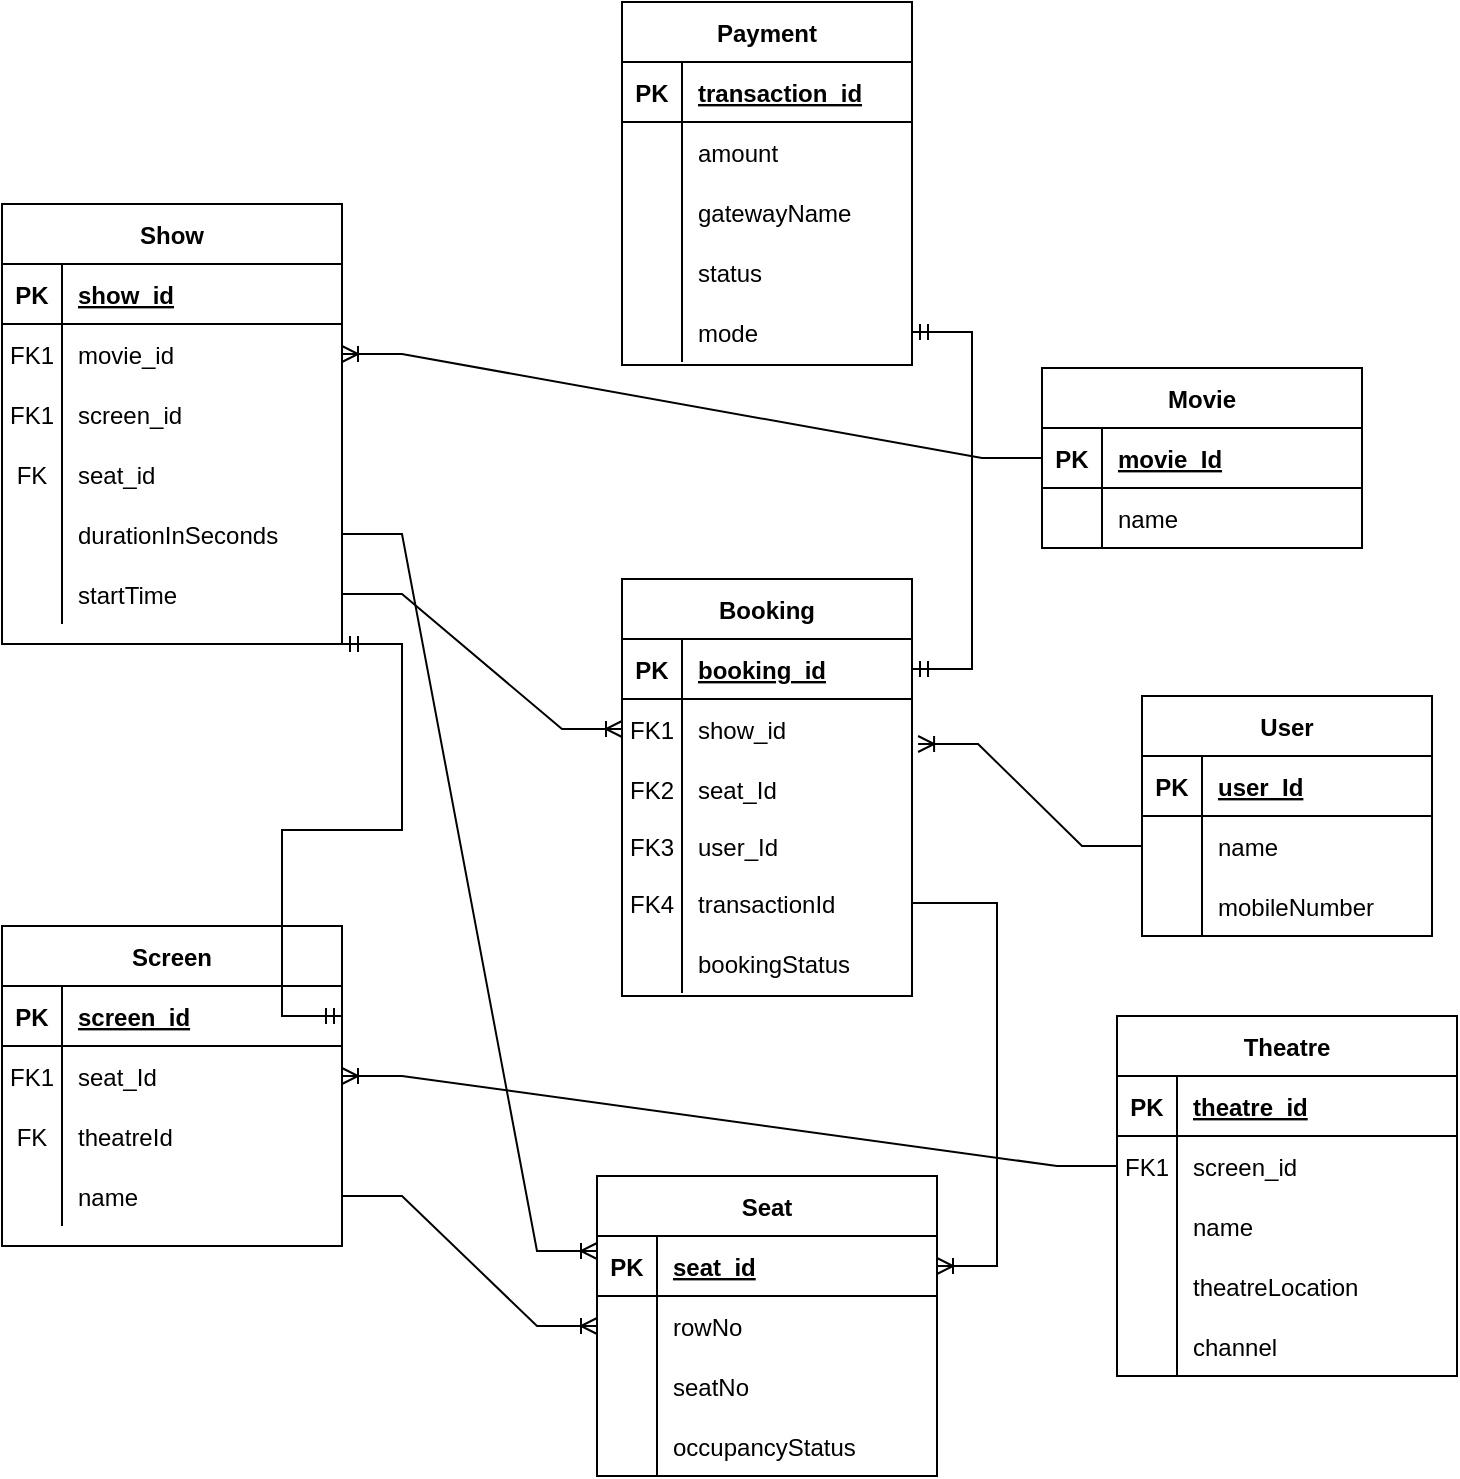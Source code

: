 <mxfile version="20.2.8" type="device"><diagram id="R2lEEEUBdFMjLlhIrx00" name="Page-1"><mxGraphModel dx="1718" dy="1550" grid="1" gridSize="10" guides="1" tooltips="1" connect="1" arrows="1" fold="1" page="1" pageScale="1" pageWidth="850" pageHeight="1100" math="0" shadow="0" extFonts="Permanent Marker^https://fonts.googleapis.com/css?family=Permanent+Marker"><root><mxCell id="0"/><mxCell id="1" parent="0"/><mxCell id="C-vyLk0tnHw3VtMMgP7b-2" value="Movie" style="shape=table;startSize=30;container=1;collapsible=1;childLayout=tableLayout;fixedRows=1;rowLines=0;fontStyle=1;align=center;resizeLast=1;" parent="1" vertex="1"><mxGeometry x="360" y="46" width="160" height="90" as="geometry"/></mxCell><mxCell id="C-vyLk0tnHw3VtMMgP7b-3" value="" style="shape=partialRectangle;collapsible=0;dropTarget=0;pointerEvents=0;fillColor=none;points=[[0,0.5],[1,0.5]];portConstraint=eastwest;top=0;left=0;right=0;bottom=1;" parent="C-vyLk0tnHw3VtMMgP7b-2" vertex="1"><mxGeometry y="30" width="160" height="30" as="geometry"/></mxCell><mxCell id="C-vyLk0tnHw3VtMMgP7b-4" value="PK" style="shape=partialRectangle;overflow=hidden;connectable=0;fillColor=none;top=0;left=0;bottom=0;right=0;fontStyle=1;" parent="C-vyLk0tnHw3VtMMgP7b-3" vertex="1"><mxGeometry width="30" height="30" as="geometry"><mxRectangle width="30" height="30" as="alternateBounds"/></mxGeometry></mxCell><mxCell id="C-vyLk0tnHw3VtMMgP7b-5" value="movie_Id" style="shape=partialRectangle;overflow=hidden;connectable=0;fillColor=none;top=0;left=0;bottom=0;right=0;align=left;spacingLeft=6;fontStyle=5;" parent="C-vyLk0tnHw3VtMMgP7b-3" vertex="1"><mxGeometry x="30" width="130" height="30" as="geometry"><mxRectangle width="130" height="30" as="alternateBounds"/></mxGeometry></mxCell><mxCell id="C-vyLk0tnHw3VtMMgP7b-6" value="" style="shape=partialRectangle;collapsible=0;dropTarget=0;pointerEvents=0;fillColor=none;points=[[0,0.5],[1,0.5]];portConstraint=eastwest;top=0;left=0;right=0;bottom=0;" parent="C-vyLk0tnHw3VtMMgP7b-2" vertex="1"><mxGeometry y="60" width="160" height="30" as="geometry"/></mxCell><mxCell id="C-vyLk0tnHw3VtMMgP7b-7" value="" style="shape=partialRectangle;overflow=hidden;connectable=0;fillColor=none;top=0;left=0;bottom=0;right=0;" parent="C-vyLk0tnHw3VtMMgP7b-6" vertex="1"><mxGeometry width="30" height="30" as="geometry"><mxRectangle width="30" height="30" as="alternateBounds"/></mxGeometry></mxCell><mxCell id="C-vyLk0tnHw3VtMMgP7b-8" value="name" style="shape=partialRectangle;overflow=hidden;connectable=0;fillColor=none;top=0;left=0;bottom=0;right=0;align=left;spacingLeft=6;" parent="C-vyLk0tnHw3VtMMgP7b-6" vertex="1"><mxGeometry x="30" width="130" height="30" as="geometry"><mxRectangle width="130" height="30" as="alternateBounds"/></mxGeometry></mxCell><mxCell id="C-vyLk0tnHw3VtMMgP7b-23" value="Booking" style="shape=table;startSize=30;container=1;collapsible=1;childLayout=tableLayout;fixedRows=1;rowLines=0;fontStyle=1;align=center;resizeLast=1;" parent="1" vertex="1"><mxGeometry x="150" y="151.5" width="145" height="208.5" as="geometry"/></mxCell><mxCell id="C-vyLk0tnHw3VtMMgP7b-24" value="" style="shape=partialRectangle;collapsible=0;dropTarget=0;pointerEvents=0;fillColor=none;points=[[0,0.5],[1,0.5]];portConstraint=eastwest;top=0;left=0;right=0;bottom=1;" parent="C-vyLk0tnHw3VtMMgP7b-23" vertex="1"><mxGeometry y="30" width="145" height="30" as="geometry"/></mxCell><mxCell id="C-vyLk0tnHw3VtMMgP7b-25" value="PK" style="shape=partialRectangle;overflow=hidden;connectable=0;fillColor=none;top=0;left=0;bottom=0;right=0;fontStyle=1;" parent="C-vyLk0tnHw3VtMMgP7b-24" vertex="1"><mxGeometry width="30" height="30" as="geometry"><mxRectangle width="30" height="30" as="alternateBounds"/></mxGeometry></mxCell><mxCell id="C-vyLk0tnHw3VtMMgP7b-26" value="booking_id" style="shape=partialRectangle;overflow=hidden;connectable=0;fillColor=none;top=0;left=0;bottom=0;right=0;align=left;spacingLeft=6;fontStyle=5;" parent="C-vyLk0tnHw3VtMMgP7b-24" vertex="1"><mxGeometry x="30" width="115" height="30" as="geometry"><mxRectangle width="115" height="30" as="alternateBounds"/></mxGeometry></mxCell><mxCell id="C-vyLk0tnHw3VtMMgP7b-27" value="" style="shape=partialRectangle;collapsible=0;dropTarget=0;pointerEvents=0;fillColor=none;points=[[0,0.5],[1,0.5]];portConstraint=eastwest;top=0;left=0;right=0;bottom=0;" parent="C-vyLk0tnHw3VtMMgP7b-23" vertex="1"><mxGeometry y="60" width="145" height="30" as="geometry"/></mxCell><mxCell id="C-vyLk0tnHw3VtMMgP7b-28" value="FK1" style="shape=partialRectangle;overflow=hidden;connectable=0;fillColor=none;top=0;left=0;bottom=0;right=0;" parent="C-vyLk0tnHw3VtMMgP7b-27" vertex="1"><mxGeometry width="30" height="30" as="geometry"><mxRectangle width="30" height="30" as="alternateBounds"/></mxGeometry></mxCell><mxCell id="C-vyLk0tnHw3VtMMgP7b-29" value="show_id" style="shape=partialRectangle;overflow=hidden;connectable=0;fillColor=none;top=0;left=0;bottom=0;right=0;align=left;spacingLeft=6;" parent="C-vyLk0tnHw3VtMMgP7b-27" vertex="1"><mxGeometry x="30" width="115" height="30" as="geometry"><mxRectangle width="115" height="30" as="alternateBounds"/></mxGeometry></mxCell><mxCell id="9-k3n4Hd9FjcRKkicHG3-90" value="" style="shape=tableRow;horizontal=0;startSize=0;swimlaneHead=0;swimlaneBody=0;fillColor=none;collapsible=0;dropTarget=0;points=[[0,0.5],[1,0.5]];portConstraint=eastwest;top=0;left=0;right=0;bottom=0;" vertex="1" parent="C-vyLk0tnHw3VtMMgP7b-23"><mxGeometry y="90" width="145" height="30" as="geometry"/></mxCell><mxCell id="9-k3n4Hd9FjcRKkicHG3-91" value="FK2" style="shape=partialRectangle;connectable=0;fillColor=none;top=0;left=0;bottom=0;right=0;fontStyle=0;overflow=hidden;" vertex="1" parent="9-k3n4Hd9FjcRKkicHG3-90"><mxGeometry width="30" height="30" as="geometry"><mxRectangle width="30" height="30" as="alternateBounds"/></mxGeometry></mxCell><mxCell id="9-k3n4Hd9FjcRKkicHG3-92" value="seat_Id" style="shape=partialRectangle;connectable=0;fillColor=none;top=0;left=0;bottom=0;right=0;align=left;spacingLeft=6;fontStyle=0;overflow=hidden;" vertex="1" parent="9-k3n4Hd9FjcRKkicHG3-90"><mxGeometry x="30" width="115" height="30" as="geometry"><mxRectangle width="115" height="30" as="alternateBounds"/></mxGeometry></mxCell><mxCell id="9-k3n4Hd9FjcRKkicHG3-86" value="" style="shape=tableRow;horizontal=0;startSize=0;swimlaneHead=0;swimlaneBody=0;fillColor=none;collapsible=0;dropTarget=0;points=[[0,0.5],[1,0.5]];portConstraint=eastwest;top=0;left=0;right=0;bottom=0;" vertex="1" parent="C-vyLk0tnHw3VtMMgP7b-23"><mxGeometry y="120" width="145" height="27" as="geometry"/></mxCell><mxCell id="9-k3n4Hd9FjcRKkicHG3-87" value="FK3" style="shape=partialRectangle;connectable=0;fillColor=none;top=0;left=0;bottom=0;right=0;fontStyle=0;overflow=hidden;" vertex="1" parent="9-k3n4Hd9FjcRKkicHG3-86"><mxGeometry width="30" height="27" as="geometry"><mxRectangle width="30" height="27" as="alternateBounds"/></mxGeometry></mxCell><mxCell id="9-k3n4Hd9FjcRKkicHG3-88" value="user_Id" style="shape=partialRectangle;connectable=0;fillColor=none;top=0;left=0;bottom=0;right=0;align=left;spacingLeft=6;fontStyle=0;overflow=hidden;" vertex="1" parent="9-k3n4Hd9FjcRKkicHG3-86"><mxGeometry x="30" width="115" height="27" as="geometry"><mxRectangle width="115" height="27" as="alternateBounds"/></mxGeometry></mxCell><mxCell id="9-k3n4Hd9FjcRKkicHG3-96" value="" style="shape=tableRow;horizontal=0;startSize=0;swimlaneHead=0;swimlaneBody=0;fillColor=none;collapsible=0;dropTarget=0;points=[[0,0.5],[1,0.5]];portConstraint=eastwest;top=0;left=0;right=0;bottom=0;" vertex="1" parent="C-vyLk0tnHw3VtMMgP7b-23"><mxGeometry y="147" width="145" height="30" as="geometry"/></mxCell><mxCell id="9-k3n4Hd9FjcRKkicHG3-97" value="FK4" style="shape=partialRectangle;connectable=0;fillColor=none;top=0;left=0;bottom=0;right=0;fontStyle=0;overflow=hidden;" vertex="1" parent="9-k3n4Hd9FjcRKkicHG3-96"><mxGeometry width="30" height="30" as="geometry"><mxRectangle width="30" height="30" as="alternateBounds"/></mxGeometry></mxCell><mxCell id="9-k3n4Hd9FjcRKkicHG3-98" value="transactionId " style="shape=partialRectangle;connectable=0;fillColor=none;top=0;left=0;bottom=0;right=0;align=left;spacingLeft=6;fontStyle=0;overflow=hidden;" vertex="1" parent="9-k3n4Hd9FjcRKkicHG3-96"><mxGeometry x="30" width="115" height="30" as="geometry"><mxRectangle width="115" height="30" as="alternateBounds"/></mxGeometry></mxCell><mxCell id="9-k3n4Hd9FjcRKkicHG3-133" value="" style="shape=tableRow;horizontal=0;startSize=0;swimlaneHead=0;swimlaneBody=0;fillColor=none;collapsible=0;dropTarget=0;points=[[0,0.5],[1,0.5]];portConstraint=eastwest;top=0;left=0;right=0;bottom=0;" vertex="1" parent="C-vyLk0tnHw3VtMMgP7b-23"><mxGeometry y="177" width="145" height="30" as="geometry"/></mxCell><mxCell id="9-k3n4Hd9FjcRKkicHG3-134" value="" style="shape=partialRectangle;connectable=0;fillColor=none;top=0;left=0;bottom=0;right=0;editable=1;overflow=hidden;" vertex="1" parent="9-k3n4Hd9FjcRKkicHG3-133"><mxGeometry width="30" height="30" as="geometry"><mxRectangle width="30" height="30" as="alternateBounds"/></mxGeometry></mxCell><mxCell id="9-k3n4Hd9FjcRKkicHG3-135" value="bookingStatus" style="shape=partialRectangle;connectable=0;fillColor=none;top=0;left=0;bottom=0;right=0;align=left;spacingLeft=6;overflow=hidden;" vertex="1" parent="9-k3n4Hd9FjcRKkicHG3-133"><mxGeometry x="30" width="115" height="30" as="geometry"><mxRectangle width="115" height="30" as="alternateBounds"/></mxGeometry></mxCell><mxCell id="9-k3n4Hd9FjcRKkicHG3-12" value="Screen" style="shape=table;startSize=30;container=1;collapsible=1;childLayout=tableLayout;fixedRows=1;rowLines=0;fontStyle=1;align=center;resizeLast=1;" vertex="1" parent="1"><mxGeometry x="-160" y="325" width="170" height="160" as="geometry"/></mxCell><mxCell id="9-k3n4Hd9FjcRKkicHG3-13" value="" style="shape=partialRectangle;collapsible=0;dropTarget=0;pointerEvents=0;fillColor=none;points=[[0,0.5],[1,0.5]];portConstraint=eastwest;top=0;left=0;right=0;bottom=1;" vertex="1" parent="9-k3n4Hd9FjcRKkicHG3-12"><mxGeometry y="30" width="170" height="30" as="geometry"/></mxCell><mxCell id="9-k3n4Hd9FjcRKkicHG3-14" value="PK" style="shape=partialRectangle;overflow=hidden;connectable=0;fillColor=none;top=0;left=0;bottom=0;right=0;fontStyle=1;" vertex="1" parent="9-k3n4Hd9FjcRKkicHG3-13"><mxGeometry width="30" height="30" as="geometry"><mxRectangle width="30" height="30" as="alternateBounds"/></mxGeometry></mxCell><mxCell id="9-k3n4Hd9FjcRKkicHG3-15" value="screen_id" style="shape=partialRectangle;overflow=hidden;connectable=0;fillColor=none;top=0;left=0;bottom=0;right=0;align=left;spacingLeft=6;fontStyle=5;" vertex="1" parent="9-k3n4Hd9FjcRKkicHG3-13"><mxGeometry x="30" width="140" height="30" as="geometry"><mxRectangle width="140" height="30" as="alternateBounds"/></mxGeometry></mxCell><mxCell id="9-k3n4Hd9FjcRKkicHG3-16" value="" style="shape=partialRectangle;collapsible=0;dropTarget=0;pointerEvents=0;fillColor=none;points=[[0,0.5],[1,0.5]];portConstraint=eastwest;top=0;left=0;right=0;bottom=0;" vertex="1" parent="9-k3n4Hd9FjcRKkicHG3-12"><mxGeometry y="60" width="170" height="30" as="geometry"/></mxCell><mxCell id="9-k3n4Hd9FjcRKkicHG3-17" value="FK1" style="shape=partialRectangle;overflow=hidden;connectable=0;fillColor=none;top=0;left=0;bottom=0;right=0;" vertex="1" parent="9-k3n4Hd9FjcRKkicHG3-16"><mxGeometry width="30" height="30" as="geometry"><mxRectangle width="30" height="30" as="alternateBounds"/></mxGeometry></mxCell><mxCell id="9-k3n4Hd9FjcRKkicHG3-18" value="seat_Id" style="shape=partialRectangle;overflow=hidden;connectable=0;fillColor=none;top=0;left=0;bottom=0;right=0;align=left;spacingLeft=6;" vertex="1" parent="9-k3n4Hd9FjcRKkicHG3-16"><mxGeometry x="30" width="140" height="30" as="geometry"><mxRectangle width="140" height="30" as="alternateBounds"/></mxGeometry></mxCell><mxCell id="9-k3n4Hd9FjcRKkicHG3-166" value="" style="shape=tableRow;horizontal=0;startSize=0;swimlaneHead=0;swimlaneBody=0;fillColor=none;collapsible=0;dropTarget=0;points=[[0,0.5],[1,0.5]];portConstraint=eastwest;top=0;left=0;right=0;bottom=0;" vertex="1" parent="9-k3n4Hd9FjcRKkicHG3-12"><mxGeometry y="90" width="170" height="30" as="geometry"/></mxCell><mxCell id="9-k3n4Hd9FjcRKkicHG3-167" value="FK" style="shape=partialRectangle;connectable=0;fillColor=none;top=0;left=0;bottom=0;right=0;fontStyle=0;overflow=hidden;" vertex="1" parent="9-k3n4Hd9FjcRKkicHG3-166"><mxGeometry width="30" height="30" as="geometry"><mxRectangle width="30" height="30" as="alternateBounds"/></mxGeometry></mxCell><mxCell id="9-k3n4Hd9FjcRKkicHG3-168" value="theatreId" style="shape=partialRectangle;connectable=0;fillColor=none;top=0;left=0;bottom=0;right=0;align=left;spacingLeft=6;fontStyle=0;overflow=hidden;" vertex="1" parent="9-k3n4Hd9FjcRKkicHG3-166"><mxGeometry x="30" width="140" height="30" as="geometry"><mxRectangle width="140" height="30" as="alternateBounds"/></mxGeometry></mxCell><mxCell id="9-k3n4Hd9FjcRKkicHG3-19" value="" style="shape=partialRectangle;collapsible=0;dropTarget=0;pointerEvents=0;fillColor=none;points=[[0,0.5],[1,0.5]];portConstraint=eastwest;top=0;left=0;right=0;bottom=0;" vertex="1" parent="9-k3n4Hd9FjcRKkicHG3-12"><mxGeometry y="120" width="170" height="30" as="geometry"/></mxCell><mxCell id="9-k3n4Hd9FjcRKkicHG3-20" value="" style="shape=partialRectangle;overflow=hidden;connectable=0;fillColor=none;top=0;left=0;bottom=0;right=0;" vertex="1" parent="9-k3n4Hd9FjcRKkicHG3-19"><mxGeometry width="30" height="30" as="geometry"><mxRectangle width="30" height="30" as="alternateBounds"/></mxGeometry></mxCell><mxCell id="9-k3n4Hd9FjcRKkicHG3-21" value="name" style="shape=partialRectangle;overflow=hidden;connectable=0;fillColor=none;top=0;left=0;bottom=0;right=0;align=left;spacingLeft=6;" vertex="1" parent="9-k3n4Hd9FjcRKkicHG3-19"><mxGeometry x="30" width="140" height="30" as="geometry"><mxRectangle width="140" height="30" as="alternateBounds"/></mxGeometry></mxCell><mxCell id="9-k3n4Hd9FjcRKkicHG3-45" value="Show" style="shape=table;startSize=30;container=1;collapsible=1;childLayout=tableLayout;fixedRows=1;rowLines=0;fontStyle=1;align=center;resizeLast=1;" vertex="1" parent="1"><mxGeometry x="-160" y="-36" width="170" height="220" as="geometry"/></mxCell><mxCell id="9-k3n4Hd9FjcRKkicHG3-46" value="" style="shape=partialRectangle;collapsible=0;dropTarget=0;pointerEvents=0;fillColor=none;points=[[0,0.5],[1,0.5]];portConstraint=eastwest;top=0;left=0;right=0;bottom=1;" vertex="1" parent="9-k3n4Hd9FjcRKkicHG3-45"><mxGeometry y="30" width="170" height="30" as="geometry"/></mxCell><mxCell id="9-k3n4Hd9FjcRKkicHG3-47" value="PK" style="shape=partialRectangle;overflow=hidden;connectable=0;fillColor=none;top=0;left=0;bottom=0;right=0;fontStyle=1;" vertex="1" parent="9-k3n4Hd9FjcRKkicHG3-46"><mxGeometry width="30" height="30" as="geometry"><mxRectangle width="30" height="30" as="alternateBounds"/></mxGeometry></mxCell><mxCell id="9-k3n4Hd9FjcRKkicHG3-48" value="show_id" style="shape=partialRectangle;overflow=hidden;connectable=0;fillColor=none;top=0;left=0;bottom=0;right=0;align=left;spacingLeft=6;fontStyle=5;" vertex="1" parent="9-k3n4Hd9FjcRKkicHG3-46"><mxGeometry x="30" width="140" height="30" as="geometry"><mxRectangle width="140" height="30" as="alternateBounds"/></mxGeometry></mxCell><mxCell id="9-k3n4Hd9FjcRKkicHG3-57" value="" style="shape=partialRectangle;collapsible=0;dropTarget=0;pointerEvents=0;fillColor=none;points=[[0,0.5],[1,0.5]];portConstraint=eastwest;top=0;left=0;right=0;bottom=0;" vertex="1" parent="9-k3n4Hd9FjcRKkicHG3-45"><mxGeometry y="60" width="170" height="30" as="geometry"/></mxCell><mxCell id="9-k3n4Hd9FjcRKkicHG3-58" value="FK1" style="shape=partialRectangle;overflow=hidden;connectable=0;fillColor=none;top=0;left=0;bottom=0;right=0;" vertex="1" parent="9-k3n4Hd9FjcRKkicHG3-57"><mxGeometry width="30" height="30" as="geometry"><mxRectangle width="30" height="30" as="alternateBounds"/></mxGeometry></mxCell><mxCell id="9-k3n4Hd9FjcRKkicHG3-59" value="movie_id" style="shape=partialRectangle;overflow=hidden;connectable=0;fillColor=none;top=0;left=0;bottom=0;right=0;align=left;spacingLeft=6;" vertex="1" parent="9-k3n4Hd9FjcRKkicHG3-57"><mxGeometry x="30" width="140" height="30" as="geometry"><mxRectangle width="140" height="30" as="alternateBounds"/></mxGeometry></mxCell><mxCell id="9-k3n4Hd9FjcRKkicHG3-49" value="" style="shape=partialRectangle;collapsible=0;dropTarget=0;pointerEvents=0;fillColor=none;points=[[0,0.5],[1,0.5]];portConstraint=eastwest;top=0;left=0;right=0;bottom=0;" vertex="1" parent="9-k3n4Hd9FjcRKkicHG3-45"><mxGeometry y="90" width="170" height="30" as="geometry"/></mxCell><mxCell id="9-k3n4Hd9FjcRKkicHG3-50" value="FK1" style="shape=partialRectangle;overflow=hidden;connectable=0;fillColor=none;top=0;left=0;bottom=0;right=0;" vertex="1" parent="9-k3n4Hd9FjcRKkicHG3-49"><mxGeometry width="30" height="30" as="geometry"><mxRectangle width="30" height="30" as="alternateBounds"/></mxGeometry></mxCell><mxCell id="9-k3n4Hd9FjcRKkicHG3-51" value="screen_id" style="shape=partialRectangle;overflow=hidden;connectable=0;fillColor=none;top=0;left=0;bottom=0;right=0;align=left;spacingLeft=6;" vertex="1" parent="9-k3n4Hd9FjcRKkicHG3-49"><mxGeometry x="30" width="140" height="30" as="geometry"><mxRectangle width="140" height="30" as="alternateBounds"/></mxGeometry></mxCell><mxCell id="9-k3n4Hd9FjcRKkicHG3-105" value="" style="shape=tableRow;horizontal=0;startSize=0;swimlaneHead=0;swimlaneBody=0;fillColor=none;collapsible=0;dropTarget=0;points=[[0,0.5],[1,0.5]];portConstraint=eastwest;top=0;left=0;right=0;bottom=0;" vertex="1" parent="9-k3n4Hd9FjcRKkicHG3-45"><mxGeometry y="120" width="170" height="30" as="geometry"/></mxCell><mxCell id="9-k3n4Hd9FjcRKkicHG3-106" value="FK" style="shape=partialRectangle;connectable=0;fillColor=none;top=0;left=0;bottom=0;right=0;fontStyle=0;overflow=hidden;" vertex="1" parent="9-k3n4Hd9FjcRKkicHG3-105"><mxGeometry width="30" height="30" as="geometry"><mxRectangle width="30" height="30" as="alternateBounds"/></mxGeometry></mxCell><mxCell id="9-k3n4Hd9FjcRKkicHG3-107" value="seat_id" style="shape=partialRectangle;connectable=0;fillColor=none;top=0;left=0;bottom=0;right=0;align=left;spacingLeft=6;fontStyle=0;overflow=hidden;" vertex="1" parent="9-k3n4Hd9FjcRKkicHG3-105"><mxGeometry x="30" width="140" height="30" as="geometry"><mxRectangle width="140" height="30" as="alternateBounds"/></mxGeometry></mxCell><mxCell id="9-k3n4Hd9FjcRKkicHG3-108" value="" style="shape=tableRow;horizontal=0;startSize=0;swimlaneHead=0;swimlaneBody=0;fillColor=none;collapsible=0;dropTarget=0;points=[[0,0.5],[1,0.5]];portConstraint=eastwest;top=0;left=0;right=0;bottom=0;" vertex="1" parent="9-k3n4Hd9FjcRKkicHG3-45"><mxGeometry y="150" width="170" height="30" as="geometry"/></mxCell><mxCell id="9-k3n4Hd9FjcRKkicHG3-109" value="" style="shape=partialRectangle;connectable=0;fillColor=none;top=0;left=0;bottom=0;right=0;editable=1;overflow=hidden;" vertex="1" parent="9-k3n4Hd9FjcRKkicHG3-108"><mxGeometry width="30" height="30" as="geometry"><mxRectangle width="30" height="30" as="alternateBounds"/></mxGeometry></mxCell><mxCell id="9-k3n4Hd9FjcRKkicHG3-110" value="durationInSeconds" style="shape=partialRectangle;connectable=0;fillColor=none;top=0;left=0;bottom=0;right=0;align=left;spacingLeft=6;overflow=hidden;" vertex="1" parent="9-k3n4Hd9FjcRKkicHG3-108"><mxGeometry x="30" width="140" height="30" as="geometry"><mxRectangle width="140" height="30" as="alternateBounds"/></mxGeometry></mxCell><mxCell id="9-k3n4Hd9FjcRKkicHG3-52" value="" style="shape=partialRectangle;collapsible=0;dropTarget=0;pointerEvents=0;fillColor=none;points=[[0,0.5],[1,0.5]];portConstraint=eastwest;top=0;left=0;right=0;bottom=0;" vertex="1" parent="9-k3n4Hd9FjcRKkicHG3-45"><mxGeometry y="180" width="170" height="30" as="geometry"/></mxCell><mxCell id="9-k3n4Hd9FjcRKkicHG3-53" value="" style="shape=partialRectangle;overflow=hidden;connectable=0;fillColor=none;top=0;left=0;bottom=0;right=0;" vertex="1" parent="9-k3n4Hd9FjcRKkicHG3-52"><mxGeometry width="30" height="30" as="geometry"><mxRectangle width="30" height="30" as="alternateBounds"/></mxGeometry></mxCell><mxCell id="9-k3n4Hd9FjcRKkicHG3-54" value="startTime" style="shape=partialRectangle;overflow=hidden;connectable=0;fillColor=none;top=0;left=0;bottom=0;right=0;align=left;spacingLeft=6;" vertex="1" parent="9-k3n4Hd9FjcRKkicHG3-52"><mxGeometry x="30" width="140" height="30" as="geometry"><mxRectangle width="140" height="30" as="alternateBounds"/></mxGeometry></mxCell><mxCell id="9-k3n4Hd9FjcRKkicHG3-101" value="" style="edgeStyle=entityRelationEdgeStyle;fontSize=12;html=1;endArrow=ERoneToMany;rounded=0;entryX=0;entryY=0.5;entryDx=0;entryDy=0;exitX=1;exitY=0.5;exitDx=0;exitDy=0;" edge="1" parent="1" source="9-k3n4Hd9FjcRKkicHG3-52" target="C-vyLk0tnHw3VtMMgP7b-27"><mxGeometry width="100" height="100" relative="1" as="geometry"><mxPoint x="40" y="280" as="sourcePoint"/><mxPoint x="140" y="180" as="targetPoint"/></mxGeometry></mxCell><mxCell id="9-k3n4Hd9FjcRKkicHG3-102" value="" style="edgeStyle=entityRelationEdgeStyle;fontSize=12;html=1;endArrow=ERoneToMany;rounded=0;entryX=1;entryY=0.5;entryDx=0;entryDy=0;exitX=0;exitY=0.5;exitDx=0;exitDy=0;" edge="1" parent="1" source="C-vyLk0tnHw3VtMMgP7b-3" target="9-k3n4Hd9FjcRKkicHG3-57"><mxGeometry width="100" height="100" relative="1" as="geometry"><mxPoint x="260" y="70" as="sourcePoint"/><mxPoint x="140" y="80" as="targetPoint"/></mxGeometry></mxCell><mxCell id="9-k3n4Hd9FjcRKkicHG3-136" value="User" style="shape=table;startSize=30;container=1;collapsible=1;childLayout=tableLayout;fixedRows=1;rowLines=0;fontStyle=1;align=center;resizeLast=1;" vertex="1" parent="1"><mxGeometry x="410" y="210" width="145" height="120" as="geometry"/></mxCell><mxCell id="9-k3n4Hd9FjcRKkicHG3-137" value="" style="shape=partialRectangle;collapsible=0;dropTarget=0;pointerEvents=0;fillColor=none;points=[[0,0.5],[1,0.5]];portConstraint=eastwest;top=0;left=0;right=0;bottom=1;" vertex="1" parent="9-k3n4Hd9FjcRKkicHG3-136"><mxGeometry y="30" width="145" height="30" as="geometry"/></mxCell><mxCell id="9-k3n4Hd9FjcRKkicHG3-138" value="PK" style="shape=partialRectangle;overflow=hidden;connectable=0;fillColor=none;top=0;left=0;bottom=0;right=0;fontStyle=1;" vertex="1" parent="9-k3n4Hd9FjcRKkicHG3-137"><mxGeometry width="30" height="30" as="geometry"><mxRectangle width="30" height="30" as="alternateBounds"/></mxGeometry></mxCell><mxCell id="9-k3n4Hd9FjcRKkicHG3-139" value="user_Id" style="shape=partialRectangle;overflow=hidden;connectable=0;fillColor=none;top=0;left=0;bottom=0;right=0;align=left;spacingLeft=6;fontStyle=5;" vertex="1" parent="9-k3n4Hd9FjcRKkicHG3-137"><mxGeometry x="30" width="115" height="30" as="geometry"><mxRectangle width="115" height="30" as="alternateBounds"/></mxGeometry></mxCell><mxCell id="9-k3n4Hd9FjcRKkicHG3-152" value="" style="shape=tableRow;horizontal=0;startSize=0;swimlaneHead=0;swimlaneBody=0;fillColor=none;collapsible=0;dropTarget=0;points=[[0,0.5],[1,0.5]];portConstraint=eastwest;top=0;left=0;right=0;bottom=0;" vertex="1" parent="9-k3n4Hd9FjcRKkicHG3-136"><mxGeometry y="60" width="145" height="30" as="geometry"/></mxCell><mxCell id="9-k3n4Hd9FjcRKkicHG3-153" value="" style="shape=partialRectangle;connectable=0;fillColor=none;top=0;left=0;bottom=0;right=0;editable=1;overflow=hidden;" vertex="1" parent="9-k3n4Hd9FjcRKkicHG3-152"><mxGeometry width="30" height="30" as="geometry"><mxRectangle width="30" height="30" as="alternateBounds"/></mxGeometry></mxCell><mxCell id="9-k3n4Hd9FjcRKkicHG3-154" value="name" style="shape=partialRectangle;connectable=0;fillColor=none;top=0;left=0;bottom=0;right=0;align=left;spacingLeft=6;overflow=hidden;" vertex="1" parent="9-k3n4Hd9FjcRKkicHG3-152"><mxGeometry x="30" width="115" height="30" as="geometry"><mxRectangle width="115" height="30" as="alternateBounds"/></mxGeometry></mxCell><mxCell id="9-k3n4Hd9FjcRKkicHG3-157" value="" style="shape=tableRow;horizontal=0;startSize=0;swimlaneHead=0;swimlaneBody=0;fillColor=none;collapsible=0;dropTarget=0;points=[[0,0.5],[1,0.5]];portConstraint=eastwest;top=0;left=0;right=0;bottom=0;" vertex="1" parent="9-k3n4Hd9FjcRKkicHG3-136"><mxGeometry y="90" width="145" height="30" as="geometry"/></mxCell><mxCell id="9-k3n4Hd9FjcRKkicHG3-158" value="" style="shape=partialRectangle;connectable=0;fillColor=none;top=0;left=0;bottom=0;right=0;editable=1;overflow=hidden;" vertex="1" parent="9-k3n4Hd9FjcRKkicHG3-157"><mxGeometry width="30" height="30" as="geometry"><mxRectangle width="30" height="30" as="alternateBounds"/></mxGeometry></mxCell><mxCell id="9-k3n4Hd9FjcRKkicHG3-159" value="mobileNumber" style="shape=partialRectangle;connectable=0;fillColor=none;top=0;left=0;bottom=0;right=0;align=left;spacingLeft=6;overflow=hidden;" vertex="1" parent="9-k3n4Hd9FjcRKkicHG3-157"><mxGeometry x="30" width="115" height="30" as="geometry"><mxRectangle width="115" height="30" as="alternateBounds"/></mxGeometry></mxCell><mxCell id="9-k3n4Hd9FjcRKkicHG3-160" value="" style="edgeStyle=entityRelationEdgeStyle;fontSize=12;html=1;endArrow=ERoneToMany;rounded=0;entryX=1.021;entryY=0.75;entryDx=0;entryDy=0;entryPerimeter=0;exitX=0;exitY=0.5;exitDx=0;exitDy=0;" edge="1" parent="1" source="9-k3n4Hd9FjcRKkicHG3-152" target="C-vyLk0tnHw3VtMMgP7b-27"><mxGeometry width="100" height="100" relative="1" as="geometry"><mxPoint x="320" y="280" as="sourcePoint"/><mxPoint x="420" y="180" as="targetPoint"/></mxGeometry></mxCell><mxCell id="9-k3n4Hd9FjcRKkicHG3-172" value="Theatre" style="shape=table;startSize=30;container=1;collapsible=1;childLayout=tableLayout;fixedRows=1;rowLines=0;fontStyle=1;align=center;resizeLast=1;" vertex="1" parent="1"><mxGeometry x="397.5" y="370" width="170" height="180" as="geometry"/></mxCell><mxCell id="9-k3n4Hd9FjcRKkicHG3-173" value="" style="shape=partialRectangle;collapsible=0;dropTarget=0;pointerEvents=0;fillColor=none;points=[[0,0.5],[1,0.5]];portConstraint=eastwest;top=0;left=0;right=0;bottom=1;" vertex="1" parent="9-k3n4Hd9FjcRKkicHG3-172"><mxGeometry y="30" width="170" height="30" as="geometry"/></mxCell><mxCell id="9-k3n4Hd9FjcRKkicHG3-174" value="PK" style="shape=partialRectangle;overflow=hidden;connectable=0;fillColor=none;top=0;left=0;bottom=0;right=0;fontStyle=1;" vertex="1" parent="9-k3n4Hd9FjcRKkicHG3-173"><mxGeometry width="30" height="30" as="geometry"><mxRectangle width="30" height="30" as="alternateBounds"/></mxGeometry></mxCell><mxCell id="9-k3n4Hd9FjcRKkicHG3-175" value="theatre_id" style="shape=partialRectangle;overflow=hidden;connectable=0;fillColor=none;top=0;left=0;bottom=0;right=0;align=left;spacingLeft=6;fontStyle=5;" vertex="1" parent="9-k3n4Hd9FjcRKkicHG3-173"><mxGeometry x="30" width="140" height="30" as="geometry"><mxRectangle width="140" height="30" as="alternateBounds"/></mxGeometry></mxCell><mxCell id="9-k3n4Hd9FjcRKkicHG3-176" value="" style="shape=partialRectangle;collapsible=0;dropTarget=0;pointerEvents=0;fillColor=none;points=[[0,0.5],[1,0.5]];portConstraint=eastwest;top=0;left=0;right=0;bottom=0;" vertex="1" parent="9-k3n4Hd9FjcRKkicHG3-172"><mxGeometry y="60" width="170" height="30" as="geometry"/></mxCell><mxCell id="9-k3n4Hd9FjcRKkicHG3-177" value="FK1" style="shape=partialRectangle;overflow=hidden;connectable=0;fillColor=none;top=0;left=0;bottom=0;right=0;" vertex="1" parent="9-k3n4Hd9FjcRKkicHG3-176"><mxGeometry width="30" height="30" as="geometry"><mxRectangle width="30" height="30" as="alternateBounds"/></mxGeometry></mxCell><mxCell id="9-k3n4Hd9FjcRKkicHG3-178" value="screen_id" style="shape=partialRectangle;overflow=hidden;connectable=0;fillColor=none;top=0;left=0;bottom=0;right=0;align=left;spacingLeft=6;" vertex="1" parent="9-k3n4Hd9FjcRKkicHG3-176"><mxGeometry x="30" width="140" height="30" as="geometry"><mxRectangle width="140" height="30" as="alternateBounds"/></mxGeometry></mxCell><mxCell id="9-k3n4Hd9FjcRKkicHG3-182" value="" style="shape=partialRectangle;collapsible=0;dropTarget=0;pointerEvents=0;fillColor=none;points=[[0,0.5],[1,0.5]];portConstraint=eastwest;top=0;left=0;right=0;bottom=0;" vertex="1" parent="9-k3n4Hd9FjcRKkicHG3-172"><mxGeometry y="90" width="170" height="30" as="geometry"/></mxCell><mxCell id="9-k3n4Hd9FjcRKkicHG3-183" value="" style="shape=partialRectangle;overflow=hidden;connectable=0;fillColor=none;top=0;left=0;bottom=0;right=0;" vertex="1" parent="9-k3n4Hd9FjcRKkicHG3-182"><mxGeometry width="30" height="30" as="geometry"><mxRectangle width="30" height="30" as="alternateBounds"/></mxGeometry></mxCell><mxCell id="9-k3n4Hd9FjcRKkicHG3-184" value="name" style="shape=partialRectangle;overflow=hidden;connectable=0;fillColor=none;top=0;left=0;bottom=0;right=0;align=left;spacingLeft=6;" vertex="1" parent="9-k3n4Hd9FjcRKkicHG3-182"><mxGeometry x="30" width="140" height="30" as="geometry"><mxRectangle width="140" height="30" as="alternateBounds"/></mxGeometry></mxCell><mxCell id="9-k3n4Hd9FjcRKkicHG3-187" value="" style="shape=tableRow;horizontal=0;startSize=0;swimlaneHead=0;swimlaneBody=0;fillColor=none;collapsible=0;dropTarget=0;points=[[0,0.5],[1,0.5]];portConstraint=eastwest;top=0;left=0;right=0;bottom=0;" vertex="1" parent="9-k3n4Hd9FjcRKkicHG3-172"><mxGeometry y="120" width="170" height="30" as="geometry"/></mxCell><mxCell id="9-k3n4Hd9FjcRKkicHG3-188" value="" style="shape=partialRectangle;connectable=0;fillColor=none;top=0;left=0;bottom=0;right=0;editable=1;overflow=hidden;" vertex="1" parent="9-k3n4Hd9FjcRKkicHG3-187"><mxGeometry width="30" height="30" as="geometry"><mxRectangle width="30" height="30" as="alternateBounds"/></mxGeometry></mxCell><mxCell id="9-k3n4Hd9FjcRKkicHG3-189" value="theatreLocation" style="shape=partialRectangle;connectable=0;fillColor=none;top=0;left=0;bottom=0;right=0;align=left;spacingLeft=6;overflow=hidden;" vertex="1" parent="9-k3n4Hd9FjcRKkicHG3-187"><mxGeometry x="30" width="140" height="30" as="geometry"><mxRectangle width="140" height="30" as="alternateBounds"/></mxGeometry></mxCell><mxCell id="9-k3n4Hd9FjcRKkicHG3-191" value="" style="shape=tableRow;horizontal=0;startSize=0;swimlaneHead=0;swimlaneBody=0;fillColor=none;collapsible=0;dropTarget=0;points=[[0,0.5],[1,0.5]];portConstraint=eastwest;top=0;left=0;right=0;bottom=0;" vertex="1" parent="9-k3n4Hd9FjcRKkicHG3-172"><mxGeometry y="150" width="170" height="30" as="geometry"/></mxCell><mxCell id="9-k3n4Hd9FjcRKkicHG3-192" value="" style="shape=partialRectangle;connectable=0;fillColor=none;top=0;left=0;bottom=0;right=0;editable=1;overflow=hidden;" vertex="1" parent="9-k3n4Hd9FjcRKkicHG3-191"><mxGeometry width="30" height="30" as="geometry"><mxRectangle width="30" height="30" as="alternateBounds"/></mxGeometry></mxCell><mxCell id="9-k3n4Hd9FjcRKkicHG3-193" value="channel" style="shape=partialRectangle;connectable=0;fillColor=none;top=0;left=0;bottom=0;right=0;align=left;spacingLeft=6;overflow=hidden;" vertex="1" parent="9-k3n4Hd9FjcRKkicHG3-191"><mxGeometry x="30" width="140" height="30" as="geometry"><mxRectangle width="140" height="30" as="alternateBounds"/></mxGeometry></mxCell><mxCell id="9-k3n4Hd9FjcRKkicHG3-194" value="" style="edgeStyle=entityRelationEdgeStyle;fontSize=12;html=1;endArrow=ERoneToMany;rounded=0;exitX=0;exitY=0.5;exitDx=0;exitDy=0;entryX=1;entryY=0.5;entryDx=0;entryDy=0;" edge="1" parent="1" source="9-k3n4Hd9FjcRKkicHG3-176" target="9-k3n4Hd9FjcRKkicHG3-16"><mxGeometry width="100" height="100" relative="1" as="geometry"><mxPoint x="160" y="410" as="sourcePoint"/><mxPoint x="260" y="310" as="targetPoint"/></mxGeometry></mxCell><mxCell id="9-k3n4Hd9FjcRKkicHG3-196" value="" style="edgeStyle=entityRelationEdgeStyle;fontSize=12;html=1;endArrow=ERmandOne;startArrow=ERmandOne;rounded=0;exitX=1;exitY=0.5;exitDx=0;exitDy=0;entryX=1;entryY=1;entryDx=0;entryDy=0;" edge="1" parent="1" source="9-k3n4Hd9FjcRKkicHG3-13" target="9-k3n4Hd9FjcRKkicHG3-45"><mxGeometry width="100" height="100" relative="1" as="geometry"><mxPoint x="160" y="320" as="sourcePoint"/><mxPoint x="-170" y="200" as="targetPoint"/></mxGeometry></mxCell><mxCell id="9-k3n4Hd9FjcRKkicHG3-197" value="Seat" style="shape=table;startSize=30;container=1;collapsible=1;childLayout=tableLayout;fixedRows=1;rowLines=0;fontStyle=1;align=center;resizeLast=1;" vertex="1" parent="1"><mxGeometry x="137.5" y="450" width="170" height="150" as="geometry"/></mxCell><mxCell id="9-k3n4Hd9FjcRKkicHG3-198" value="" style="shape=partialRectangle;collapsible=0;dropTarget=0;pointerEvents=0;fillColor=none;points=[[0,0.5],[1,0.5]];portConstraint=eastwest;top=0;left=0;right=0;bottom=1;" vertex="1" parent="9-k3n4Hd9FjcRKkicHG3-197"><mxGeometry y="30" width="170" height="30" as="geometry"/></mxCell><mxCell id="9-k3n4Hd9FjcRKkicHG3-199" value="PK" style="shape=partialRectangle;overflow=hidden;connectable=0;fillColor=none;top=0;left=0;bottom=0;right=0;fontStyle=1;" vertex="1" parent="9-k3n4Hd9FjcRKkicHG3-198"><mxGeometry width="30" height="30" as="geometry"><mxRectangle width="30" height="30" as="alternateBounds"/></mxGeometry></mxCell><mxCell id="9-k3n4Hd9FjcRKkicHG3-200" value="seat_id" style="shape=partialRectangle;overflow=hidden;connectable=0;fillColor=none;top=0;left=0;bottom=0;right=0;align=left;spacingLeft=6;fontStyle=5;" vertex="1" parent="9-k3n4Hd9FjcRKkicHG3-198"><mxGeometry x="30" width="140" height="30" as="geometry"><mxRectangle width="140" height="30" as="alternateBounds"/></mxGeometry></mxCell><mxCell id="9-k3n4Hd9FjcRKkicHG3-204" value="" style="shape=partialRectangle;collapsible=0;dropTarget=0;pointerEvents=0;fillColor=none;points=[[0,0.5],[1,0.5]];portConstraint=eastwest;top=0;left=0;right=0;bottom=0;" vertex="1" parent="9-k3n4Hd9FjcRKkicHG3-197"><mxGeometry y="60" width="170" height="30" as="geometry"/></mxCell><mxCell id="9-k3n4Hd9FjcRKkicHG3-205" value="" style="shape=partialRectangle;overflow=hidden;connectable=0;fillColor=none;top=0;left=0;bottom=0;right=0;" vertex="1" parent="9-k3n4Hd9FjcRKkicHG3-204"><mxGeometry width="30" height="30" as="geometry"><mxRectangle width="30" height="30" as="alternateBounds"/></mxGeometry></mxCell><mxCell id="9-k3n4Hd9FjcRKkicHG3-206" value="rowNo" style="shape=partialRectangle;overflow=hidden;connectable=0;fillColor=none;top=0;left=0;bottom=0;right=0;align=left;spacingLeft=6;" vertex="1" parent="9-k3n4Hd9FjcRKkicHG3-204"><mxGeometry x="30" width="140" height="30" as="geometry"><mxRectangle width="140" height="30" as="alternateBounds"/></mxGeometry></mxCell><mxCell id="9-k3n4Hd9FjcRKkicHG3-207" value="" style="shape=tableRow;horizontal=0;startSize=0;swimlaneHead=0;swimlaneBody=0;fillColor=none;collapsible=0;dropTarget=0;points=[[0,0.5],[1,0.5]];portConstraint=eastwest;top=0;left=0;right=0;bottom=0;" vertex="1" parent="9-k3n4Hd9FjcRKkicHG3-197"><mxGeometry y="90" width="170" height="30" as="geometry"/></mxCell><mxCell id="9-k3n4Hd9FjcRKkicHG3-208" value="" style="shape=partialRectangle;connectable=0;fillColor=none;top=0;left=0;bottom=0;right=0;editable=1;overflow=hidden;" vertex="1" parent="9-k3n4Hd9FjcRKkicHG3-207"><mxGeometry width="30" height="30" as="geometry"><mxRectangle width="30" height="30" as="alternateBounds"/></mxGeometry></mxCell><mxCell id="9-k3n4Hd9FjcRKkicHG3-209" value="seatNo" style="shape=partialRectangle;connectable=0;fillColor=none;top=0;left=0;bottom=0;right=0;align=left;spacingLeft=6;overflow=hidden;" vertex="1" parent="9-k3n4Hd9FjcRKkicHG3-207"><mxGeometry x="30" width="140" height="30" as="geometry"><mxRectangle width="140" height="30" as="alternateBounds"/></mxGeometry></mxCell><mxCell id="9-k3n4Hd9FjcRKkicHG3-210" value="" style="shape=tableRow;horizontal=0;startSize=0;swimlaneHead=0;swimlaneBody=0;fillColor=none;collapsible=0;dropTarget=0;points=[[0,0.5],[1,0.5]];portConstraint=eastwest;top=0;left=0;right=0;bottom=0;" vertex="1" parent="9-k3n4Hd9FjcRKkicHG3-197"><mxGeometry y="120" width="170" height="30" as="geometry"/></mxCell><mxCell id="9-k3n4Hd9FjcRKkicHG3-211" value="" style="shape=partialRectangle;connectable=0;fillColor=none;top=0;left=0;bottom=0;right=0;editable=1;overflow=hidden;" vertex="1" parent="9-k3n4Hd9FjcRKkicHG3-210"><mxGeometry width="30" height="30" as="geometry"><mxRectangle width="30" height="30" as="alternateBounds"/></mxGeometry></mxCell><mxCell id="9-k3n4Hd9FjcRKkicHG3-212" value="occupancyStatus" style="shape=partialRectangle;connectable=0;fillColor=none;top=0;left=0;bottom=0;right=0;align=left;spacingLeft=6;overflow=hidden;" vertex="1" parent="9-k3n4Hd9FjcRKkicHG3-210"><mxGeometry x="30" width="140" height="30" as="geometry"><mxRectangle width="140" height="30" as="alternateBounds"/></mxGeometry></mxCell><mxCell id="9-k3n4Hd9FjcRKkicHG3-214" value="" style="edgeStyle=entityRelationEdgeStyle;fontSize=12;html=1;endArrow=ERoneToMany;rounded=0;exitX=1;exitY=0.5;exitDx=0;exitDy=0;entryX=0;entryY=0.5;entryDx=0;entryDy=0;" edge="1" parent="1" source="9-k3n4Hd9FjcRKkicHG3-19" target="9-k3n4Hd9FjcRKkicHG3-204"><mxGeometry width="100" height="100" relative="1" as="geometry"><mxPoint x="160" y="530" as="sourcePoint"/><mxPoint x="90" y="640" as="targetPoint"/></mxGeometry></mxCell><mxCell id="9-k3n4Hd9FjcRKkicHG3-215" value="" style="edgeStyle=entityRelationEdgeStyle;fontSize=12;html=1;endArrow=ERoneToMany;rounded=0;exitX=1;exitY=0.5;exitDx=0;exitDy=0;" edge="1" parent="1" source="9-k3n4Hd9FjcRKkicHG3-96" target="9-k3n4Hd9FjcRKkicHG3-198"><mxGeometry width="100" height="100" relative="1" as="geometry"><mxPoint x="170" y="470" as="sourcePoint"/><mxPoint x="270" y="370" as="targetPoint"/></mxGeometry></mxCell><mxCell id="9-k3n4Hd9FjcRKkicHG3-216" value="Payment" style="shape=table;startSize=30;container=1;collapsible=1;childLayout=tableLayout;fixedRows=1;rowLines=0;fontStyle=1;align=center;resizeLast=1;" vertex="1" parent="1"><mxGeometry x="150" y="-137" width="145" height="181.5" as="geometry"/></mxCell><mxCell id="9-k3n4Hd9FjcRKkicHG3-217" value="" style="shape=partialRectangle;collapsible=0;dropTarget=0;pointerEvents=0;fillColor=none;points=[[0,0.5],[1,0.5]];portConstraint=eastwest;top=0;left=0;right=0;bottom=1;" vertex="1" parent="9-k3n4Hd9FjcRKkicHG3-216"><mxGeometry y="30" width="145" height="30" as="geometry"/></mxCell><mxCell id="9-k3n4Hd9FjcRKkicHG3-218" value="PK" style="shape=partialRectangle;overflow=hidden;connectable=0;fillColor=none;top=0;left=0;bottom=0;right=0;fontStyle=1;" vertex="1" parent="9-k3n4Hd9FjcRKkicHG3-217"><mxGeometry width="30" height="30" as="geometry"><mxRectangle width="30" height="30" as="alternateBounds"/></mxGeometry></mxCell><mxCell id="9-k3n4Hd9FjcRKkicHG3-219" value="transaction_id" style="shape=partialRectangle;overflow=hidden;connectable=0;fillColor=none;top=0;left=0;bottom=0;right=0;align=left;spacingLeft=6;fontStyle=5;" vertex="1" parent="9-k3n4Hd9FjcRKkicHG3-217"><mxGeometry x="30" width="115" height="30" as="geometry"><mxRectangle width="115" height="30" as="alternateBounds"/></mxGeometry></mxCell><mxCell id="9-k3n4Hd9FjcRKkicHG3-232" value="" style="shape=tableRow;horizontal=0;startSize=0;swimlaneHead=0;swimlaneBody=0;fillColor=none;collapsible=0;dropTarget=0;points=[[0,0.5],[1,0.5]];portConstraint=eastwest;top=0;left=0;right=0;bottom=0;" vertex="1" parent="9-k3n4Hd9FjcRKkicHG3-216"><mxGeometry y="60" width="145" height="30" as="geometry"/></mxCell><mxCell id="9-k3n4Hd9FjcRKkicHG3-233" value="" style="shape=partialRectangle;connectable=0;fillColor=none;top=0;left=0;bottom=0;right=0;editable=1;overflow=hidden;" vertex="1" parent="9-k3n4Hd9FjcRKkicHG3-232"><mxGeometry width="30" height="30" as="geometry"><mxRectangle width="30" height="30" as="alternateBounds"/></mxGeometry></mxCell><mxCell id="9-k3n4Hd9FjcRKkicHG3-234" value="amount" style="shape=partialRectangle;connectable=0;fillColor=none;top=0;left=0;bottom=0;right=0;align=left;spacingLeft=6;overflow=hidden;" vertex="1" parent="9-k3n4Hd9FjcRKkicHG3-232"><mxGeometry x="30" width="115" height="30" as="geometry"><mxRectangle width="115" height="30" as="alternateBounds"/></mxGeometry></mxCell><mxCell id="9-k3n4Hd9FjcRKkicHG3-240" value="" style="shape=tableRow;horizontal=0;startSize=0;swimlaneHead=0;swimlaneBody=0;fillColor=none;collapsible=0;dropTarget=0;points=[[0,0.5],[1,0.5]];portConstraint=eastwest;top=0;left=0;right=0;bottom=0;" vertex="1" parent="9-k3n4Hd9FjcRKkicHG3-216"><mxGeometry y="90" width="145" height="30" as="geometry"/></mxCell><mxCell id="9-k3n4Hd9FjcRKkicHG3-241" value="" style="shape=partialRectangle;connectable=0;fillColor=none;top=0;left=0;bottom=0;right=0;editable=1;overflow=hidden;" vertex="1" parent="9-k3n4Hd9FjcRKkicHG3-240"><mxGeometry width="30" height="30" as="geometry"><mxRectangle width="30" height="30" as="alternateBounds"/></mxGeometry></mxCell><mxCell id="9-k3n4Hd9FjcRKkicHG3-242" value="gatewayName" style="shape=partialRectangle;connectable=0;fillColor=none;top=0;left=0;bottom=0;right=0;align=left;spacingLeft=6;overflow=hidden;" vertex="1" parent="9-k3n4Hd9FjcRKkicHG3-240"><mxGeometry x="30" width="115" height="30" as="geometry"><mxRectangle width="115" height="30" as="alternateBounds"/></mxGeometry></mxCell><mxCell id="9-k3n4Hd9FjcRKkicHG3-244" value="" style="shape=tableRow;horizontal=0;startSize=0;swimlaneHead=0;swimlaneBody=0;fillColor=none;collapsible=0;dropTarget=0;points=[[0,0.5],[1,0.5]];portConstraint=eastwest;top=0;left=0;right=0;bottom=0;" vertex="1" parent="9-k3n4Hd9FjcRKkicHG3-216"><mxGeometry y="120" width="145" height="30" as="geometry"/></mxCell><mxCell id="9-k3n4Hd9FjcRKkicHG3-245" value="" style="shape=partialRectangle;connectable=0;fillColor=none;top=0;left=0;bottom=0;right=0;editable=1;overflow=hidden;" vertex="1" parent="9-k3n4Hd9FjcRKkicHG3-244"><mxGeometry width="30" height="30" as="geometry"><mxRectangle width="30" height="30" as="alternateBounds"/></mxGeometry></mxCell><mxCell id="9-k3n4Hd9FjcRKkicHG3-246" value="status" style="shape=partialRectangle;connectable=0;fillColor=none;top=0;left=0;bottom=0;right=0;align=left;spacingLeft=6;overflow=hidden;" vertex="1" parent="9-k3n4Hd9FjcRKkicHG3-244"><mxGeometry x="30" width="115" height="30" as="geometry"><mxRectangle width="115" height="30" as="alternateBounds"/></mxGeometry></mxCell><mxCell id="9-k3n4Hd9FjcRKkicHG3-237" value="" style="shape=tableRow;horizontal=0;startSize=0;swimlaneHead=0;swimlaneBody=0;fillColor=none;collapsible=0;dropTarget=0;points=[[0,0.5],[1,0.5]];portConstraint=eastwest;top=0;left=0;right=0;bottom=0;" vertex="1" parent="9-k3n4Hd9FjcRKkicHG3-216"><mxGeometry y="150" width="145" height="30" as="geometry"/></mxCell><mxCell id="9-k3n4Hd9FjcRKkicHG3-238" value="" style="shape=partialRectangle;connectable=0;fillColor=none;top=0;left=0;bottom=0;right=0;editable=1;overflow=hidden;" vertex="1" parent="9-k3n4Hd9FjcRKkicHG3-237"><mxGeometry width="30" height="30" as="geometry"><mxRectangle width="30" height="30" as="alternateBounds"/></mxGeometry></mxCell><mxCell id="9-k3n4Hd9FjcRKkicHG3-239" value="mode" style="shape=partialRectangle;connectable=0;fillColor=none;top=0;left=0;bottom=0;right=0;align=left;spacingLeft=6;overflow=hidden;" vertex="1" parent="9-k3n4Hd9FjcRKkicHG3-237"><mxGeometry x="30" width="115" height="30" as="geometry"><mxRectangle width="115" height="30" as="alternateBounds"/></mxGeometry></mxCell><mxCell id="9-k3n4Hd9FjcRKkicHG3-247" value="" style="edgeStyle=entityRelationEdgeStyle;fontSize=12;html=1;endArrow=ERmandOne;startArrow=ERmandOne;rounded=0;exitX=1;exitY=0.5;exitDx=0;exitDy=0;entryX=1;entryY=0.5;entryDx=0;entryDy=0;" edge="1" parent="1" source="C-vyLk0tnHw3VtMMgP7b-24" target="9-k3n4Hd9FjcRKkicHG3-237"><mxGeometry width="100" height="100" relative="1" as="geometry"><mxPoint x="170" y="150" as="sourcePoint"/><mxPoint x="270" y="50" as="targetPoint"/></mxGeometry></mxCell><mxCell id="9-k3n4Hd9FjcRKkicHG3-248" value="" style="edgeStyle=entityRelationEdgeStyle;fontSize=12;html=1;endArrow=ERoneToMany;rounded=0;exitX=1;exitY=0.5;exitDx=0;exitDy=0;entryX=0;entryY=0.25;entryDx=0;entryDy=0;" edge="1" parent="1" source="9-k3n4Hd9FjcRKkicHG3-108" target="9-k3n4Hd9FjcRKkicHG3-197"><mxGeometry width="100" height="100" relative="1" as="geometry"><mxPoint x="170" y="310" as="sourcePoint"/><mxPoint x="270" y="210" as="targetPoint"/></mxGeometry></mxCell></root></mxGraphModel></diagram></mxfile>